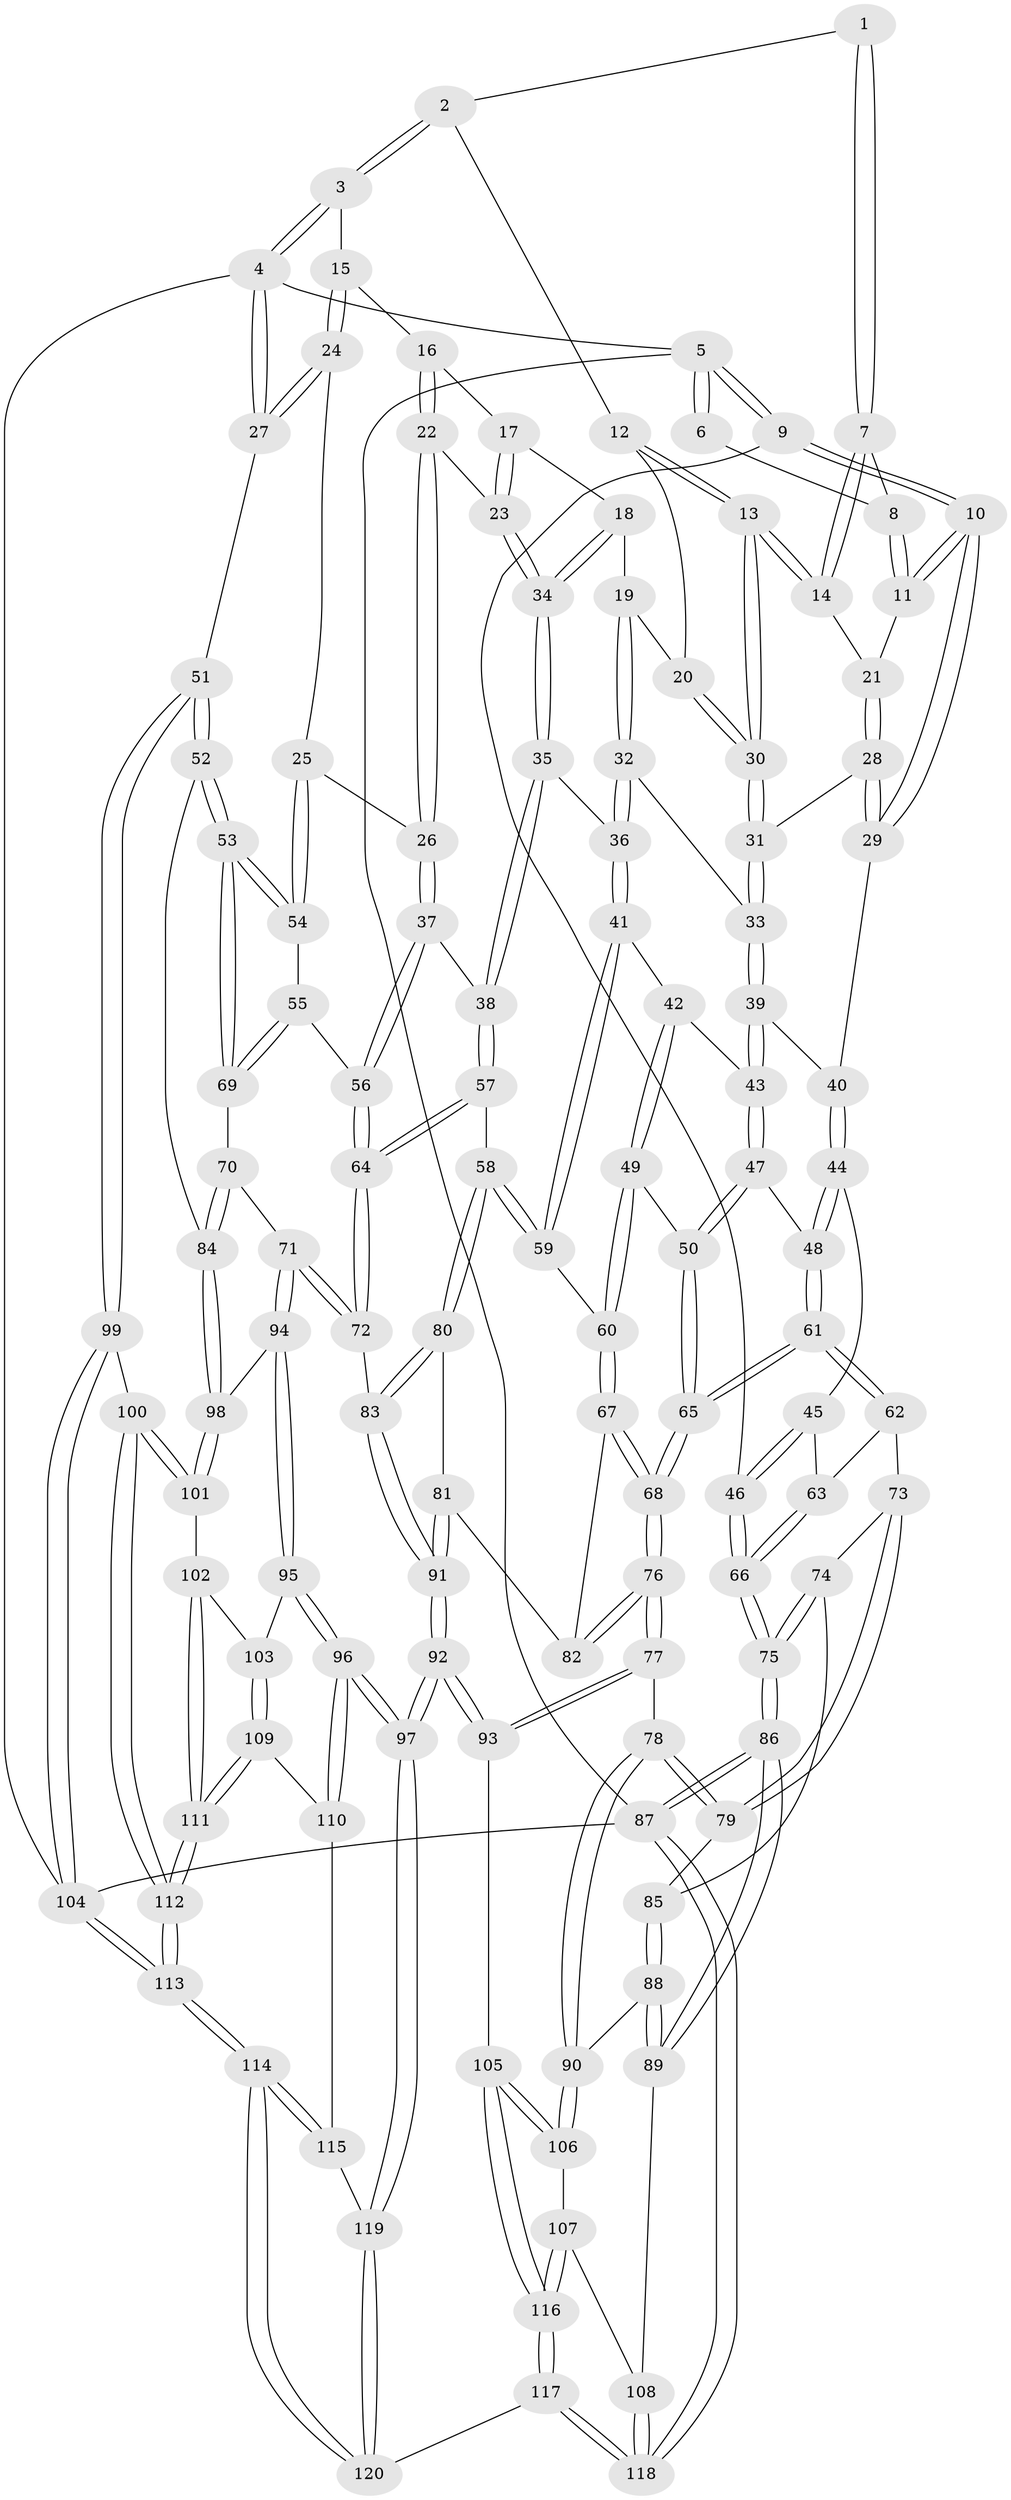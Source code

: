 // coarse degree distribution, {3: 0.07142857142857142, 5: 0.38095238095238093, 6: 0.14285714285714285, 4: 0.40476190476190477}
// Generated by graph-tools (version 1.1) at 2025/24/03/03/25 07:24:36]
// undirected, 120 vertices, 297 edges
graph export_dot {
graph [start="1"]
  node [color=gray90,style=filled];
  1 [pos="+0.23828937076388987+0"];
  2 [pos="+0.47449898757608294+0"];
  3 [pos="+0.818064126868099+0"];
  4 [pos="+1+0"];
  5 [pos="+0+0"];
  6 [pos="+0.1906753766843896+0"];
  7 [pos="+0.25418636170527475+0.08020608633297956"];
  8 [pos="+0.1575956448174175+0.061127498776777575"];
  9 [pos="+0+0.20725647206502634"];
  10 [pos="+0+0.21499342329387872"];
  11 [pos="+0.1418006836020953+0.09288288746120081"];
  12 [pos="+0.46141739112429775+0"];
  13 [pos="+0.2911121291017055+0.15147980572316672"];
  14 [pos="+0.27357307398905634+0.13981077833807387"];
  15 [pos="+0.798382830159896+0"];
  16 [pos="+0.778534762236303+0"];
  17 [pos="+0.5906056719160921+0.14077801925624114"];
  18 [pos="+0.5338296357880485+0.18122424457390215"];
  19 [pos="+0.47153001870183797+0.15467259658962468"];
  20 [pos="+0.46831423278174467+0.1503965912105295"];
  21 [pos="+0.26013313245740355+0.14051889861454034"];
  22 [pos="+0.6940141643876551+0.2514887212859774"];
  23 [pos="+0.6744975905782906+0.25523338777929255"];
  24 [pos="+0.898871812378259+0.2707623458391418"];
  25 [pos="+0.8182677030986739+0.34755075717833256"];
  26 [pos="+0.7920112096577184+0.35030470811023967"];
  27 [pos="+1+0.3164796497156992"];
  28 [pos="+0.06846714290321383+0.2179162755514179"];
  29 [pos="+0+0.22777409807910048"];
  30 [pos="+0.3018754136549148+0.1715556490530633"];
  31 [pos="+0.29724329922529946+0.2497358534886625"];
  32 [pos="+0.42116391937779457+0.2879221446433272"];
  33 [pos="+0.3004817556052126+0.2622435616625428"];
  34 [pos="+0.5797188938215819+0.28588846824005487"];
  35 [pos="+0.5427843685842275+0.3564856098434398"];
  36 [pos="+0.48492193684143975+0.3650400289295746"];
  37 [pos="+0.7182357399995368+0.42958058144797034"];
  38 [pos="+0.5854439104401482+0.4016195496547021"];
  39 [pos="+0.2745487934095953+0.32225100110284355"];
  40 [pos="+0.1798298410413707+0.35399781364839084"];
  41 [pos="+0.48044365840493736+0.37018167320561846"];
  42 [pos="+0.3780451792054764+0.4027774056941763"];
  43 [pos="+0.31376102778022985+0.3944909913228161"];
  44 [pos="+0.17100451462749405+0.4190935966961318"];
  45 [pos="+0.1279817745639278+0.43808484488315774"];
  46 [pos="+0+0.3779448161032775"];
  47 [pos="+0.2963134568083324+0.44227641842457677"];
  48 [pos="+0.21258401189419251+0.478602417581944"];
  49 [pos="+0.3834702674772532+0.5228040095473406"];
  50 [pos="+0.34139921306229487+0.5205002864803889"];
  51 [pos="+1+0.5571434855669204"];
  52 [pos="+1+0.5710468488780355"];
  53 [pos="+0.9880433300559484+0.5553217664197496"];
  54 [pos="+0.9199319221114227+0.49678701049473606"];
  55 [pos="+0.7348208006969279+0.5140346748920298"];
  56 [pos="+0.7228929881374994+0.5085374945102428"];
  57 [pos="+0.5731425445375327+0.5104269575556375"];
  58 [pos="+0.4801881556872885+0.5501722032295976"];
  59 [pos="+0.450229969214775+0.5322921680186494"];
  60 [pos="+0.4184666144559859+0.5378117697605796"];
  61 [pos="+0.20560861353255575+0.5341831029838"];
  62 [pos="+0.14082801383271168+0.5430402264202647"];
  63 [pos="+0.107344879475469+0.5130076106730637"];
  64 [pos="+0.6592810777225839+0.5828921181418162"];
  65 [pos="+0.253720107574742+0.5929268287526961"];
  66 [pos="+0+0.47464022071343664"];
  67 [pos="+0.41441708447992287+0.5475836774542884"];
  68 [pos="+0.25708241649381336+0.6388692035412656"];
  69 [pos="+0.8045457900055525+0.5833562335177145"];
  70 [pos="+0.7778884851813357+0.6469009713899162"];
  71 [pos="+0.7248468373019399+0.6834446979532196"];
  72 [pos="+0.6544751789129979+0.6241949093173829"];
  73 [pos="+0.12496147164017937+0.5682436037992993"];
  74 [pos="+0+0.5869808789781145"];
  75 [pos="+0+0.4998097004558876"];
  76 [pos="+0.2589958346390457+0.665312275631513"];
  77 [pos="+0.2316207979165452+0.7395503580170515"];
  78 [pos="+0.22563887610826613+0.7413157912605036"];
  79 [pos="+0.11807824877277504+0.6629612712132917"];
  80 [pos="+0.490971026867534+0.5785676603397819"];
  81 [pos="+0.43885871051156056+0.6814492540154148"];
  82 [pos="+0.3813903379786647+0.6275398783453409"];
  83 [pos="+0.5815084682050554+0.6619328903911602"];
  84 [pos="+0.9254326492519908+0.6740825217302496"];
  85 [pos="+0.056371548057484615+0.6546514992566762"];
  86 [pos="+0+0.829802331850821"];
  87 [pos="+0+1"];
  88 [pos="+0.02413885372705116+0.7664337958521442"];
  89 [pos="+0+0.835514848025023"];
  90 [pos="+0.1882717109001738+0.7787801917567199"];
  91 [pos="+0.48419844417242525+0.8467913888416395"];
  92 [pos="+0.48306291221794495+0.8528781892178804"];
  93 [pos="+0.3817001941853581+0.830910269432476"];
  94 [pos="+0.7369959167073059+0.7312033346866981"];
  95 [pos="+0.7278093983434416+0.7718857468725341"];
  96 [pos="+0.5354659276831392+0.8560655804128858"];
  97 [pos="+0.48808563573881586+0.8598231193277206"];
  98 [pos="+0.900299308720121+0.7244671812916932"];
  99 [pos="+1+0.8631007525517532"];
  100 [pos="+0.9541166343880905+0.861617776480083"];
  101 [pos="+0.9032407559187792+0.8313505979829782"];
  102 [pos="+0.8172077842475028+0.8637881697476716"];
  103 [pos="+0.7911717246113197+0.8550303939146646"];
  104 [pos="+1+1"];
  105 [pos="+0.2572195486496694+0.9556750591355655"];
  106 [pos="+0.15254813349326132+0.8622349805173755"];
  107 [pos="+0.11847206591377997+0.8966756121321632"];
  108 [pos="+0.07319928673990643+0.9126110900235529"];
  109 [pos="+0.7209403503093259+0.9116895261399808"];
  110 [pos="+0.6970534876235808+0.9192332985416851"];
  111 [pos="+0.8368146732549611+1"];
  112 [pos="+0.861906000973598+1"];
  113 [pos="+0.8659683119086594+1"];
  114 [pos="+0.8326681546655772+1"];
  115 [pos="+0.6974281650510394+0.9726608293001869"];
  116 [pos="+0.2379489825934508+1"];
  117 [pos="+0.2585056188600643+1"];
  118 [pos="+0+1"];
  119 [pos="+0.4891106481537623+0.9913146089084289"];
  120 [pos="+0.4761453253328147+1"];
  1 -- 2;
  1 -- 7;
  1 -- 7;
  2 -- 3;
  2 -- 3;
  2 -- 12;
  3 -- 4;
  3 -- 4;
  3 -- 15;
  4 -- 5;
  4 -- 27;
  4 -- 27;
  4 -- 104;
  5 -- 6;
  5 -- 6;
  5 -- 9;
  5 -- 9;
  5 -- 87;
  6 -- 8;
  7 -- 8;
  7 -- 14;
  7 -- 14;
  8 -- 11;
  8 -- 11;
  9 -- 10;
  9 -- 10;
  9 -- 46;
  10 -- 11;
  10 -- 11;
  10 -- 29;
  10 -- 29;
  11 -- 21;
  12 -- 13;
  12 -- 13;
  12 -- 20;
  13 -- 14;
  13 -- 14;
  13 -- 30;
  13 -- 30;
  14 -- 21;
  15 -- 16;
  15 -- 24;
  15 -- 24;
  16 -- 17;
  16 -- 22;
  16 -- 22;
  17 -- 18;
  17 -- 23;
  17 -- 23;
  18 -- 19;
  18 -- 34;
  18 -- 34;
  19 -- 20;
  19 -- 32;
  19 -- 32;
  20 -- 30;
  20 -- 30;
  21 -- 28;
  21 -- 28;
  22 -- 23;
  22 -- 26;
  22 -- 26;
  23 -- 34;
  23 -- 34;
  24 -- 25;
  24 -- 27;
  24 -- 27;
  25 -- 26;
  25 -- 54;
  25 -- 54;
  26 -- 37;
  26 -- 37;
  27 -- 51;
  28 -- 29;
  28 -- 29;
  28 -- 31;
  29 -- 40;
  30 -- 31;
  30 -- 31;
  31 -- 33;
  31 -- 33;
  32 -- 33;
  32 -- 36;
  32 -- 36;
  33 -- 39;
  33 -- 39;
  34 -- 35;
  34 -- 35;
  35 -- 36;
  35 -- 38;
  35 -- 38;
  36 -- 41;
  36 -- 41;
  37 -- 38;
  37 -- 56;
  37 -- 56;
  38 -- 57;
  38 -- 57;
  39 -- 40;
  39 -- 43;
  39 -- 43;
  40 -- 44;
  40 -- 44;
  41 -- 42;
  41 -- 59;
  41 -- 59;
  42 -- 43;
  42 -- 49;
  42 -- 49;
  43 -- 47;
  43 -- 47;
  44 -- 45;
  44 -- 48;
  44 -- 48;
  45 -- 46;
  45 -- 46;
  45 -- 63;
  46 -- 66;
  46 -- 66;
  47 -- 48;
  47 -- 50;
  47 -- 50;
  48 -- 61;
  48 -- 61;
  49 -- 50;
  49 -- 60;
  49 -- 60;
  50 -- 65;
  50 -- 65;
  51 -- 52;
  51 -- 52;
  51 -- 99;
  51 -- 99;
  52 -- 53;
  52 -- 53;
  52 -- 84;
  53 -- 54;
  53 -- 54;
  53 -- 69;
  53 -- 69;
  54 -- 55;
  55 -- 56;
  55 -- 69;
  55 -- 69;
  56 -- 64;
  56 -- 64;
  57 -- 58;
  57 -- 64;
  57 -- 64;
  58 -- 59;
  58 -- 59;
  58 -- 80;
  58 -- 80;
  59 -- 60;
  60 -- 67;
  60 -- 67;
  61 -- 62;
  61 -- 62;
  61 -- 65;
  61 -- 65;
  62 -- 63;
  62 -- 73;
  63 -- 66;
  63 -- 66;
  64 -- 72;
  64 -- 72;
  65 -- 68;
  65 -- 68;
  66 -- 75;
  66 -- 75;
  67 -- 68;
  67 -- 68;
  67 -- 82;
  68 -- 76;
  68 -- 76;
  69 -- 70;
  70 -- 71;
  70 -- 84;
  70 -- 84;
  71 -- 72;
  71 -- 72;
  71 -- 94;
  71 -- 94;
  72 -- 83;
  73 -- 74;
  73 -- 79;
  73 -- 79;
  74 -- 75;
  74 -- 75;
  74 -- 85;
  75 -- 86;
  75 -- 86;
  76 -- 77;
  76 -- 77;
  76 -- 82;
  76 -- 82;
  77 -- 78;
  77 -- 93;
  77 -- 93;
  78 -- 79;
  78 -- 79;
  78 -- 90;
  78 -- 90;
  79 -- 85;
  80 -- 81;
  80 -- 83;
  80 -- 83;
  81 -- 82;
  81 -- 91;
  81 -- 91;
  83 -- 91;
  83 -- 91;
  84 -- 98;
  84 -- 98;
  85 -- 88;
  85 -- 88;
  86 -- 87;
  86 -- 87;
  86 -- 89;
  86 -- 89;
  87 -- 118;
  87 -- 118;
  87 -- 104;
  88 -- 89;
  88 -- 89;
  88 -- 90;
  89 -- 108;
  90 -- 106;
  90 -- 106;
  91 -- 92;
  91 -- 92;
  92 -- 93;
  92 -- 93;
  92 -- 97;
  92 -- 97;
  93 -- 105;
  94 -- 95;
  94 -- 95;
  94 -- 98;
  95 -- 96;
  95 -- 96;
  95 -- 103;
  96 -- 97;
  96 -- 97;
  96 -- 110;
  96 -- 110;
  97 -- 119;
  97 -- 119;
  98 -- 101;
  98 -- 101;
  99 -- 100;
  99 -- 104;
  99 -- 104;
  100 -- 101;
  100 -- 101;
  100 -- 112;
  100 -- 112;
  101 -- 102;
  102 -- 103;
  102 -- 111;
  102 -- 111;
  103 -- 109;
  103 -- 109;
  104 -- 113;
  104 -- 113;
  105 -- 106;
  105 -- 106;
  105 -- 116;
  105 -- 116;
  106 -- 107;
  107 -- 108;
  107 -- 116;
  107 -- 116;
  108 -- 118;
  108 -- 118;
  109 -- 110;
  109 -- 111;
  109 -- 111;
  110 -- 115;
  111 -- 112;
  111 -- 112;
  112 -- 113;
  112 -- 113;
  113 -- 114;
  113 -- 114;
  114 -- 115;
  114 -- 115;
  114 -- 120;
  114 -- 120;
  115 -- 119;
  116 -- 117;
  116 -- 117;
  117 -- 118;
  117 -- 118;
  117 -- 120;
  119 -- 120;
  119 -- 120;
}
